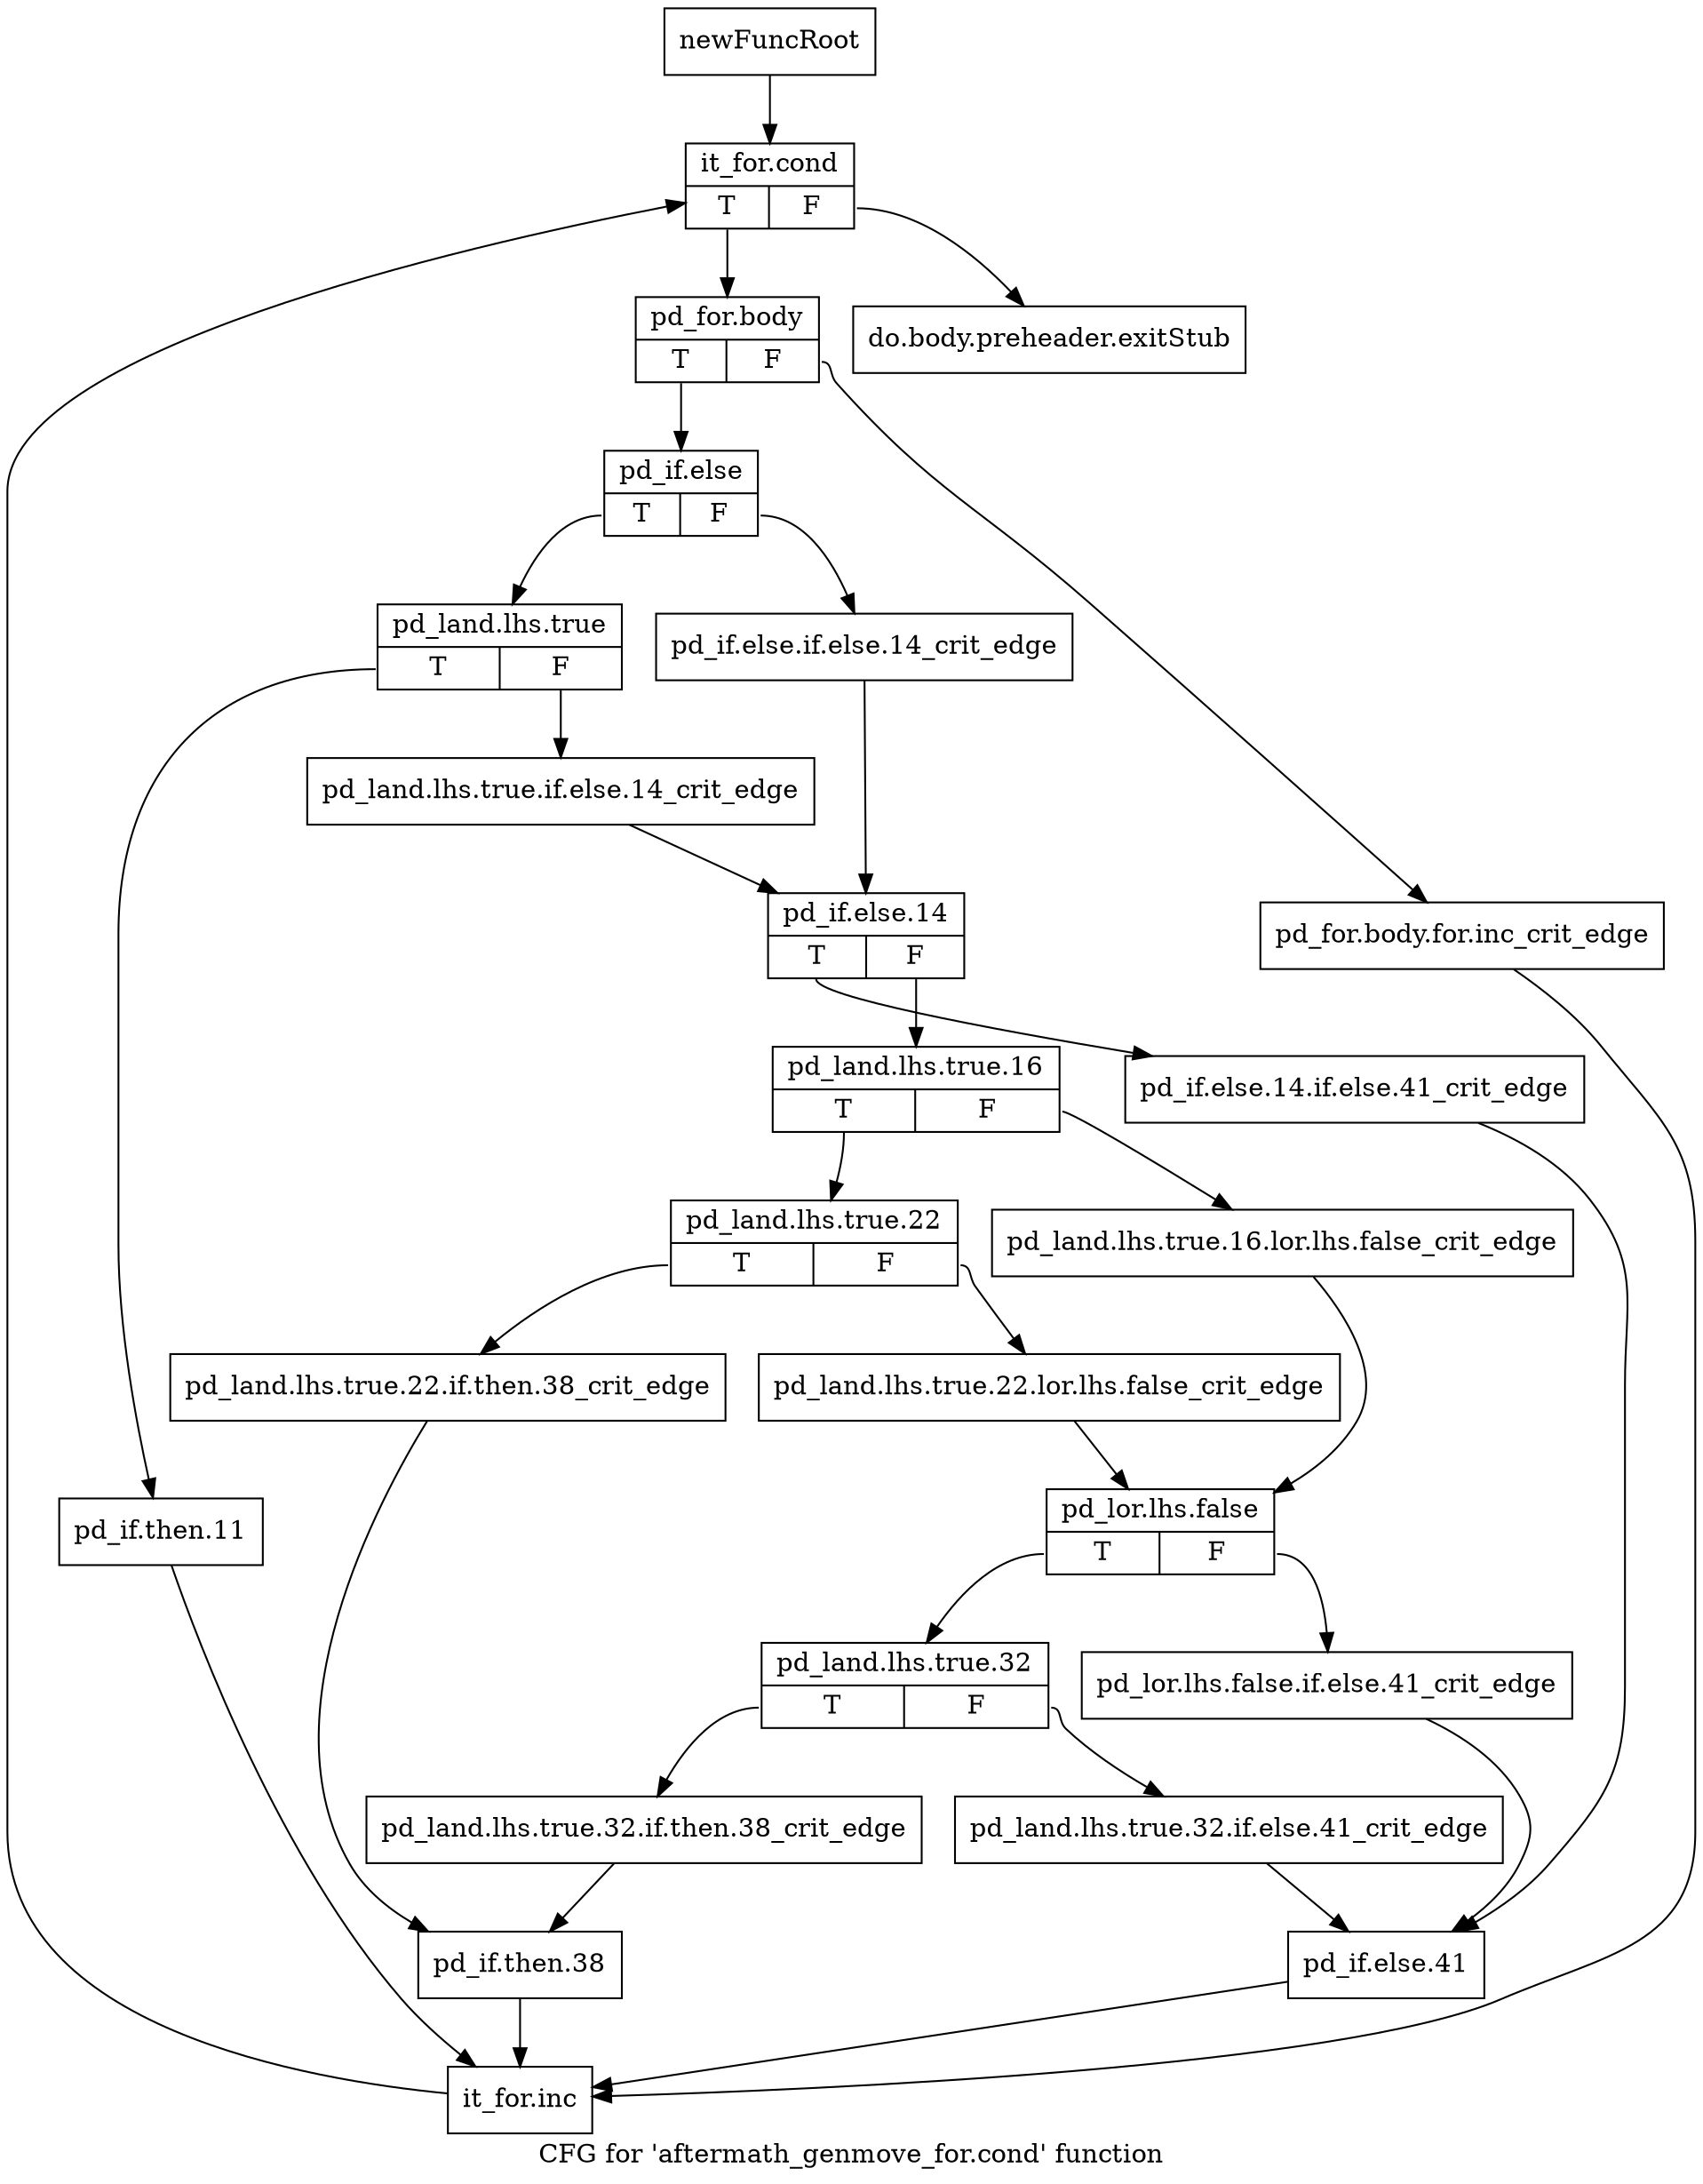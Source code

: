 digraph "CFG for 'aftermath_genmove_for.cond' function" {
	label="CFG for 'aftermath_genmove_for.cond' function";

	Node0x3dc9b70 [shape=record,label="{newFuncRoot}"];
	Node0x3dc9b70 -> Node0x3dc9c10;
	Node0x3dc9bc0 [shape=record,label="{do.body.preheader.exitStub}"];
	Node0x3dc9c10 [shape=record,label="{it_for.cond|{<s0>T|<s1>F}}"];
	Node0x3dc9c10:s0 -> Node0x3dc9c60;
	Node0x3dc9c10:s1 -> Node0x3dc9bc0;
	Node0x3dc9c60 [shape=record,label="{pd_for.body|{<s0>T|<s1>F}}"];
	Node0x3dc9c60:s0 -> Node0x3dc9d00;
	Node0x3dc9c60:s1 -> Node0x3dc9cb0;
	Node0x3dc9cb0 [shape=record,label="{pd_for.body.for.inc_crit_edge}"];
	Node0x3dc9cb0 -> Node0x3dcb4b0;
	Node0x3dc9d00 [shape=record,label="{pd_if.else|{<s0>T|<s1>F}}"];
	Node0x3dc9d00:s0 -> Node0x3dc9da0;
	Node0x3dc9d00:s1 -> Node0x3dc9d50;
	Node0x3dc9d50 [shape=record,label="{pd_if.else.if.else.14_crit_edge}"];
	Node0x3dc9d50 -> Node0x3dc9e40;
	Node0x3dc9da0 [shape=record,label="{pd_land.lhs.true|{<s0>T|<s1>F}}"];
	Node0x3dc9da0:s0 -> Node0x3dcb460;
	Node0x3dc9da0:s1 -> Node0x3dc9df0;
	Node0x3dc9df0 [shape=record,label="{pd_land.lhs.true.if.else.14_crit_edge}"];
	Node0x3dc9df0 -> Node0x3dc9e40;
	Node0x3dc9e40 [shape=record,label="{pd_if.else.14|{<s0>T|<s1>F}}"];
	Node0x3dc9e40:s0 -> Node0x3dcb3c0;
	Node0x3dc9e40:s1 -> Node0x3dcb050;
	Node0x3dcb050 [shape=record,label="{pd_land.lhs.true.16|{<s0>T|<s1>F}}"];
	Node0x3dcb050:s0 -> Node0x3dcb0f0;
	Node0x3dcb050:s1 -> Node0x3dcb0a0;
	Node0x3dcb0a0 [shape=record,label="{pd_land.lhs.true.16.lor.lhs.false_crit_edge}"];
	Node0x3dcb0a0 -> Node0x3dcb190;
	Node0x3dcb0f0 [shape=record,label="{pd_land.lhs.true.22|{<s0>T|<s1>F}}"];
	Node0x3dcb0f0:s0 -> Node0x3dcb320;
	Node0x3dcb0f0:s1 -> Node0x3dcb140;
	Node0x3dcb140 [shape=record,label="{pd_land.lhs.true.22.lor.lhs.false_crit_edge}"];
	Node0x3dcb140 -> Node0x3dcb190;
	Node0x3dcb190 [shape=record,label="{pd_lor.lhs.false|{<s0>T|<s1>F}}"];
	Node0x3dcb190:s0 -> Node0x3dcb230;
	Node0x3dcb190:s1 -> Node0x3dcb1e0;
	Node0x3dcb1e0 [shape=record,label="{pd_lor.lhs.false.if.else.41_crit_edge}"];
	Node0x3dcb1e0 -> Node0x3dcb410;
	Node0x3dcb230 [shape=record,label="{pd_land.lhs.true.32|{<s0>T|<s1>F}}"];
	Node0x3dcb230:s0 -> Node0x3dcb2d0;
	Node0x3dcb230:s1 -> Node0x3dcb280;
	Node0x3dcb280 [shape=record,label="{pd_land.lhs.true.32.if.else.41_crit_edge}"];
	Node0x3dcb280 -> Node0x3dcb410;
	Node0x3dcb2d0 [shape=record,label="{pd_land.lhs.true.32.if.then.38_crit_edge}"];
	Node0x3dcb2d0 -> Node0x3dcb370;
	Node0x3dcb320 [shape=record,label="{pd_land.lhs.true.22.if.then.38_crit_edge}"];
	Node0x3dcb320 -> Node0x3dcb370;
	Node0x3dcb370 [shape=record,label="{pd_if.then.38}"];
	Node0x3dcb370 -> Node0x3dcb4b0;
	Node0x3dcb3c0 [shape=record,label="{pd_if.else.14.if.else.41_crit_edge}"];
	Node0x3dcb3c0 -> Node0x3dcb410;
	Node0x3dcb410 [shape=record,label="{pd_if.else.41}"];
	Node0x3dcb410 -> Node0x3dcb4b0;
	Node0x3dcb460 [shape=record,label="{pd_if.then.11}"];
	Node0x3dcb460 -> Node0x3dcb4b0;
	Node0x3dcb4b0 [shape=record,label="{it_for.inc}"];
	Node0x3dcb4b0 -> Node0x3dc9c10;
}
